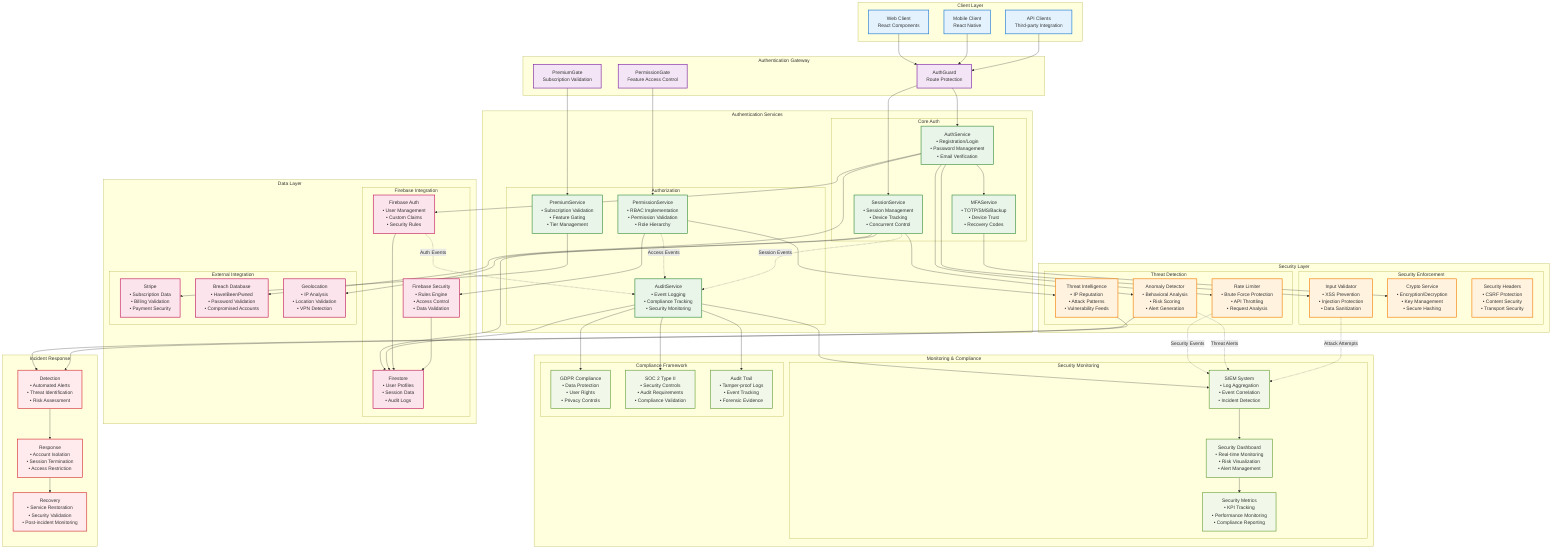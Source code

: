 graph TB
    %% CVPlus Auth Module Security Architecture
    %% Author: Gil Klainert
    %% Date: 2025-08-29
    %% Purpose: Comprehensive security architecture for authentication module

    subgraph "Client Layer"
        WEB[Web Client<br/>React Components]
        MOBILE[Mobile Client<br/>React Native]
        API_CLIENT[API Clients<br/>Third-party Integration]
    end

    subgraph "Authentication Gateway"
        AUTH_GUARD[AuthGuard<br/>Route Protection]
        PERM_GATE[PermissionGate<br/>Feature Access Control]
        PREMIUM_GATE[PremiumGate<br/>Subscription Validation]
    end

    subgraph "Authentication Services"
        subgraph "Core Auth"
            AUTH_SERVICE[AuthService<br/>• Registration/Login<br/>• Password Management<br/>• Email Verification]
            SESSION_SERVICE[SessionService<br/>• Session Management<br/>• Device Tracking<br/>• Concurrent Control]
            MFA_SERVICE[MFAService<br/>• TOTP/SMS/Backup<br/>• Device Trust<br/>• Recovery Codes]
        end
        
        subgraph "Authorization"
            PERM_SERVICE[PermissionService<br/>• RBAC Implementation<br/>• Permission Validation<br/>• Role Hierarchy]
            PREMIUM_SERVICE[PremiumService<br/>• Subscription Validation<br/>• Feature Gating<br/>• Tier Management]
            AUDIT_SERVICE[AuditService<br/>• Event Logging<br/>• Compliance Tracking<br/>• Security Monitoring]
        end
    end

    subgraph "Security Layer"
        subgraph "Threat Detection"
            RATE_LIMITER[Rate Limiter<br/>• Brute Force Protection<br/>• API Throttling<br/>• Request Analysis]
            ANOMALY_DETECTOR[Anomaly Detector<br/>• Behavioral Analysis<br/>• Risk Scoring<br/>• Alert Generation]
            THREAT_INTEL[Threat Intelligence<br/>• IP Reputation<br/>• Attack Patterns<br/>• Vulnerability Feeds]
        end
        
        subgraph "Security Enforcement"
            INPUT_VALIDATOR[Input Validator<br/>• XSS Prevention<br/>• Injection Protection<br/>• Data Sanitization]
            CRYPTO_SERVICE[Crypto Service<br/>• Encryption/Decryption<br/>• Key Management<br/>• Secure Hashing]
            SECURITY_HEADERS[Security Headers<br/>• CSRF Protection<br/>• Content Security<br/>• Transport Security]
        end
    end

    subgraph "Data Layer"
        subgraph "Firebase Integration"
            FIREBASE_AUTH[Firebase Auth<br/>• User Management<br/>• Custom Claims<br/>• Security Rules]
            FIRESTORE[Firestore<br/>• User Profiles<br/>• Session Data<br/>• Audit Logs]
            FIREBASE_SECURITY[Firebase Security<br/>• Rules Engine<br/>• Access Control<br/>• Data Validation]
        end
        
        subgraph "External Integration"
            STRIPE[Stripe<br/>• Subscription Data<br/>• Billing Validation<br/>• Payment Security]
            BREACH_DB[Breach Database<br/>• HaveIBeenPwned<br/>• Password Validation<br/>• Compromised Accounts]
            GEO_SERVICE[Geolocation<br/>• IP Analysis<br/>• Location Validation<br/>• VPN Detection]
        end
    end

    subgraph "Monitoring & Compliance"
        subgraph "Security Monitoring"
            SIEM[SIEM System<br/>• Log Aggregation<br/>• Event Correlation<br/>• Incident Detection]
            DASHBOARD[Security Dashboard<br/>• Real-time Monitoring<br/>• Risk Visualization<br/>• Alert Management]
            METRICS[Security Metrics<br/>• KPI Tracking<br/>• Performance Monitoring<br/>• Compliance Reporting]
        end
        
        subgraph "Compliance Framework"
            GDPR[GDPR Compliance<br/>• Data Protection<br/>• User Rights<br/>• Privacy Controls]
            SOC2[SOC 2 Type II<br/>• Security Controls<br/>• Audit Requirements<br/>• Compliance Validation]
            AUDIT_TRAIL[Audit Trail<br/>• Tamper-proof Logs<br/>• Event Tracking<br/>• Forensic Evidence]
        end
    end

    subgraph "Incident Response"
        IR_DETECTION[Detection<br/>• Automated Alerts<br/>• Threat Identification<br/>• Risk Assessment]
        IR_RESPONSE[Response<br/>• Account Isolation<br/>• Session Termination<br/>• Access Restriction]
        IR_RECOVERY[Recovery<br/>• Service Restoration<br/>• Security Validation<br/>• Post-incident Monitoring]
    end

    %% Client Flow
    WEB --> AUTH_GUARD
    MOBILE --> AUTH_GUARD
    API_CLIENT --> AUTH_GUARD
    
    %% Gateway Flow
    AUTH_GUARD --> AUTH_SERVICE
    AUTH_GUARD --> SESSION_SERVICE
    PERM_GATE --> PERM_SERVICE
    PREMIUM_GATE --> PREMIUM_SERVICE

    %% Authentication Flow
    AUTH_SERVICE --> MFA_SERVICE
    AUTH_SERVICE --> FIREBASE_AUTH
    SESSION_SERVICE --> FIRESTORE
    MFA_SERVICE --> CRYPTO_SERVICE

    %% Authorization Flow
    PERM_SERVICE --> FIREBASE_SECURITY
    PREMIUM_SERVICE --> STRIPE
    AUDIT_SERVICE --> FIRESTORE

    %% Security Layer Integration
    AUTH_SERVICE --> RATE_LIMITER
    AUTH_SERVICE --> INPUT_VALIDATOR
    SESSION_SERVICE --> ANOMALY_DETECTOR
    PERM_SERVICE --> THREAT_INTEL

    %% Data Integration
    FIREBASE_AUTH --> FIRESTORE
    FIREBASE_SECURITY --> FIRESTORE
    AUTH_SERVICE --> BREACH_DB
    SESSION_SERVICE --> GEO_SERVICE

    %% Monitoring Integration
    AUDIT_SERVICE --> SIEM
    SIEM --> DASHBOARD
    DASHBOARD --> METRICS
    
    %% Compliance Integration
    AUDIT_SERVICE --> GDPR
    AUDIT_SERVICE --> SOC2
    AUDIT_SERVICE --> AUDIT_TRAIL

    %% Incident Response Flow
    ANOMALY_DETECTOR --> IR_DETECTION
    THREAT_INTEL --> IR_DETECTION
    IR_DETECTION --> IR_RESPONSE
    IR_RESPONSE --> IR_RECOVERY

    %% Security Event Flow
    RATE_LIMITER -.->|Security Events| SIEM
    ANOMALY_DETECTOR -.->|Threat Alerts| SIEM
    INPUT_VALIDATOR -.->|Attack Attempts| SIEM
    FIREBASE_AUTH -.->|Auth Events| AUDIT_SERVICE
    PERM_SERVICE -.->|Access Events| AUDIT_SERVICE
    SESSION_SERVICE -.->|Session Events| AUDIT_SERVICE

    %% Styling
    classDef client fill:#e3f2fd,stroke:#1976d2,stroke-width:2px
    classDef gateway fill:#f3e5f5,stroke:#7b1fa2,stroke-width:2px
    classDef auth fill:#e8f5e8,stroke:#388e3c,stroke-width:2px
    classDef security fill:#fff3e0,stroke:#f57c00,stroke-width:2px
    classDef data fill:#fce4ec,stroke:#c2185b,stroke-width:2px
    classDef monitoring fill:#f1f8e9,stroke:#689f38,stroke-width:2px
    classDef incident fill:#ffebee,stroke:#d32f2f,stroke-width:2px

    class WEB,MOBILE,API_CLIENT client
    class AUTH_GUARD,PERM_GATE,PREMIUM_GATE gateway
    class AUTH_SERVICE,SESSION_SERVICE,MFA_SERVICE,PERM_SERVICE,PREMIUM_SERVICE,AUDIT_SERVICE auth
    class RATE_LIMITER,ANOMALY_DETECTOR,THREAT_INTEL,INPUT_VALIDATOR,CRYPTO_SERVICE,SECURITY_HEADERS security
    class FIREBASE_AUTH,FIRESTORE,FIREBASE_SECURITY,STRIPE,BREACH_DB,GEO_SERVICE data
    class SIEM,DASHBOARD,METRICS,GDPR,SOC2,AUDIT_TRAIL monitoring
    class IR_DETECTION,IR_RESPONSE,IR_RECOVERY incident